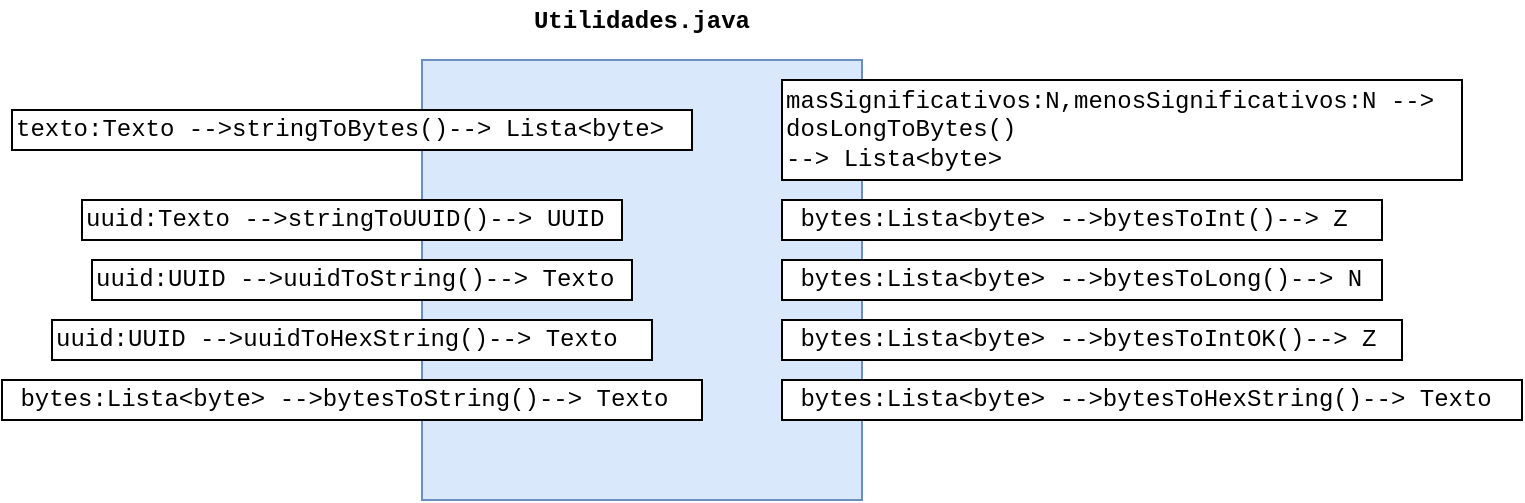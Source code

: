 <mxfile version="15.2.9" type="device"><diagram id="iVm9eAJqHcRajuPMdhvY" name="Page-1"><mxGraphModel dx="1038" dy="521" grid="1" gridSize="10" guides="1" tooltips="1" connect="1" arrows="1" fold="1" page="1" pageScale="1" pageWidth="827" pageHeight="1169" math="0" shadow="0"><root><mxCell id="0"/><mxCell id="1" parent="0"/><mxCell id="lPBraTUtRiEZTZzBcG8H-11" value="" style="rounded=0;whiteSpace=wrap;html=1;fillColor=#dae8fc;strokeColor=#6c8ebf;" vertex="1" parent="1"><mxGeometry x="234" y="50" width="220" height="220" as="geometry"/></mxCell><mxCell id="lPBraTUtRiEZTZzBcG8H-12" value="&lt;b&gt;&lt;font face=&quot;Courier New&quot;&gt;Utilidades.java&lt;/font&gt;&lt;/b&gt;" style="text;html=1;strokeColor=none;fillColor=none;align=center;verticalAlign=middle;whiteSpace=wrap;rounded=0;" vertex="1" parent="1"><mxGeometry x="324" y="20" width="40" height="20" as="geometry"/></mxCell><mxCell id="lPBraTUtRiEZTZzBcG8H-13" value="texto:Texto --&amp;gt;stringToBytes()--&amp;gt; Lista&amp;lt;byte&amp;gt;" style="rounded=0;whiteSpace=wrap;html=1;autosize=1;align=left;fontFamily=Courier New;" vertex="1" parent="1"><mxGeometry x="29" y="75" width="340" height="20" as="geometry"/></mxCell><mxCell id="lPBraTUtRiEZTZzBcG8H-14" value="uuid:Texto --&amp;gt;stringToUUID()--&amp;gt; UUID" style="rounded=0;whiteSpace=wrap;html=1;autosize=1;align=left;fontFamily=Courier New;" vertex="1" parent="1"><mxGeometry x="64" y="120" width="270" height="20" as="geometry"/></mxCell><mxCell id="lPBraTUtRiEZTZzBcG8H-15" value="uuid:UUID&amp;nbsp;--&amp;gt;uuidToString&lt;span&gt;()--&amp;gt; Texto&lt;/span&gt;" style="rounded=0;whiteSpace=wrap;html=1;autosize=1;align=left;fontFamily=Courier New;" vertex="1" parent="1"><mxGeometry x="69" y="150" width="270" height="20" as="geometry"/></mxCell><mxCell id="lPBraTUtRiEZTZzBcG8H-16" value="uuid:UUID&amp;nbsp;--&amp;gt;uuidToHexString&lt;span&gt;()--&amp;gt; Texto&lt;/span&gt;" style="rounded=0;whiteSpace=wrap;html=1;autosize=1;align=left;fontFamily=Courier New;" vertex="1" parent="1"><mxGeometry x="49" y="180" width="300" height="20" as="geometry"/></mxCell><mxCell id="lPBraTUtRiEZTZzBcG8H-17" value="&amp;nbsp;bytes:Lista&amp;lt;byte&amp;gt; --&amp;gt;bytesToString&lt;span&gt;()--&amp;gt; Texto&lt;/span&gt;" style="rounded=0;whiteSpace=wrap;html=1;autosize=1;align=left;fontFamily=Courier New;" vertex="1" parent="1"><mxGeometry x="24" y="210" width="350" height="20" as="geometry"/></mxCell><mxCell id="lPBraTUtRiEZTZzBcG8H-18" value="&lt;span&gt;masSignificativos:N,&lt;/span&gt;menosSignificativos:N --&amp;gt;&lt;span&gt;&lt;br&gt;dosLongToBytes&lt;/span&gt;&lt;span&gt;()&lt;br&gt;--&amp;gt;&amp;nbsp;&lt;/span&gt;&lt;span&gt;Lista&amp;lt;byte&amp;gt;&lt;/span&gt;" style="rounded=0;whiteSpace=wrap;html=1;autosize=1;align=left;fontFamily=Courier New;" vertex="1" parent="1"><mxGeometry x="414" y="60" width="340" height="50" as="geometry"/></mxCell><mxCell id="lPBraTUtRiEZTZzBcG8H-19" value="&amp;nbsp;bytes:Lista&amp;lt;byte&amp;gt; --&amp;gt;bytesToInt&lt;span&gt;()--&amp;gt; Z&lt;/span&gt;" style="rounded=0;whiteSpace=wrap;html=1;autosize=1;align=left;fontFamily=Courier New;" vertex="1" parent="1"><mxGeometry x="414" y="120" width="300" height="20" as="geometry"/></mxCell><mxCell id="lPBraTUtRiEZTZzBcG8H-20" value="&amp;nbsp;bytes:Lista&amp;lt;byte&amp;gt; --&amp;gt;bytesToLong&lt;span&gt;()--&amp;gt; N&lt;/span&gt;" style="rounded=0;whiteSpace=wrap;html=1;autosize=1;align=left;fontFamily=Courier New;" vertex="1" parent="1"><mxGeometry x="414" y="150" width="300" height="20" as="geometry"/></mxCell><mxCell id="lPBraTUtRiEZTZzBcG8H-21" value="&amp;nbsp;bytes:Lista&amp;lt;byte&amp;gt; --&amp;gt;bytesToIntOK&lt;span&gt;()--&amp;gt; Z&lt;/span&gt;" style="rounded=0;whiteSpace=wrap;html=1;autosize=1;align=left;fontFamily=Courier New;" vertex="1" parent="1"><mxGeometry x="414" y="180" width="310" height="20" as="geometry"/></mxCell><mxCell id="lPBraTUtRiEZTZzBcG8H-23" value="&amp;nbsp;bytes:Lista&amp;lt;byte&amp;gt; --&amp;gt;bytesToHexString&lt;span&gt;()--&amp;gt; Texto&lt;/span&gt;" style="rounded=0;whiteSpace=wrap;html=1;autosize=1;align=left;fontFamily=Courier New;" vertex="1" parent="1"><mxGeometry x="414" y="210" width="370" height="20" as="geometry"/></mxCell></root></mxGraphModel></diagram></mxfile>